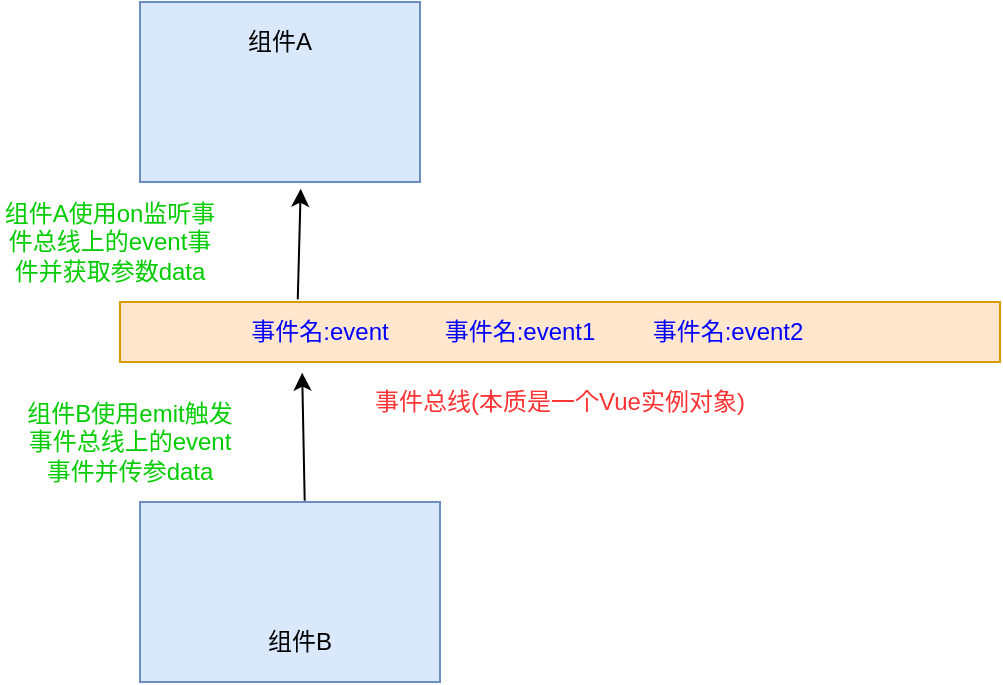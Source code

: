 <mxfile>
    <diagram id="UpIqv25wT1FuF9Fo390F" name="第 1 页">
        <mxGraphModel dx="515" dy="440" grid="1" gridSize="10" guides="1" tooltips="1" connect="1" arrows="1" fold="1" page="1" pageScale="1" pageWidth="827" pageHeight="1169" math="0" shadow="0">
            <root>
                <mxCell id="0"/>
                <mxCell id="1" parent="0"/>
                <mxCell id="2" value="" style="rounded=0;whiteSpace=wrap;html=1;fillColor=#ffe6cc;strokeColor=#d79b00;" vertex="1" parent="1">
                    <mxGeometry x="70" y="170" width="440" height="30" as="geometry"/>
                </mxCell>
                <mxCell id="3" value="事件总线(本质是一个Vue实例对象)" style="text;html=1;strokeColor=none;fillColor=none;align=center;verticalAlign=middle;whiteSpace=wrap;rounded=0;fontColor=#FF3333;" vertex="1" parent="1">
                    <mxGeometry x="175" y="210" width="230" height="20" as="geometry"/>
                </mxCell>
                <mxCell id="4" value="" style="rounded=0;whiteSpace=wrap;html=1;fillColor=#dae8fc;strokeColor=#6c8ebf;" vertex="1" parent="1">
                    <mxGeometry x="80" y="20" width="140" height="90" as="geometry"/>
                </mxCell>
                <mxCell id="5" value="" style="rounded=0;whiteSpace=wrap;html=1;fillColor=#dae8fc;strokeColor=#6c8ebf;" vertex="1" parent="1">
                    <mxGeometry x="80" y="270" width="150" height="90" as="geometry"/>
                </mxCell>
                <mxCell id="6" value="组件A" style="text;html=1;strokeColor=none;fillColor=none;align=center;verticalAlign=middle;whiteSpace=wrap;rounded=0;" vertex="1" parent="1">
                    <mxGeometry x="130" y="30" width="40" height="20" as="geometry"/>
                </mxCell>
                <mxCell id="7" value="组件B" style="text;html=1;strokeColor=none;fillColor=none;align=center;verticalAlign=middle;whiteSpace=wrap;rounded=0;" vertex="1" parent="1">
                    <mxGeometry x="140" y="330" width="40" height="20" as="geometry"/>
                </mxCell>
                <mxCell id="8" value="" style="endArrow=classic;html=1;fontColor=#FF3333;entryX=0.207;entryY=1.178;entryDx=0;entryDy=0;entryPerimeter=0;exitX=0.549;exitY=-0.007;exitDx=0;exitDy=0;exitPerimeter=0;" edge="1" parent="1" source="5" target="2">
                    <mxGeometry width="50" height="50" relative="1" as="geometry">
                        <mxPoint x="155" y="270" as="sourcePoint"/>
                        <mxPoint x="280" y="200" as="targetPoint"/>
                    </mxGeometry>
                </mxCell>
                <mxCell id="9" value="" style="endArrow=classic;html=1;fontColor=#FF3333;entryX=0.574;entryY=1.037;entryDx=0;entryDy=0;entryPerimeter=0;exitX=0.202;exitY=-0.044;exitDx=0;exitDy=0;exitPerimeter=0;" edge="1" parent="1" source="2" target="4">
                    <mxGeometry width="50" height="50" relative="1" as="geometry">
                        <mxPoint x="230" y="250" as="sourcePoint"/>
                        <mxPoint x="280" y="200" as="targetPoint"/>
                    </mxGeometry>
                </mxCell>
                <mxCell id="10" value="组件B使用emit触发事件总线上的event事件并传参data" style="text;html=1;strokeColor=none;fillColor=none;align=center;verticalAlign=middle;whiteSpace=wrap;rounded=0;fontColor=#00CC00;" vertex="1" parent="1">
                    <mxGeometry x="20" y="210" width="110" height="60" as="geometry"/>
                </mxCell>
                <mxCell id="11" value="事件名:event" style="text;html=1;strokeColor=none;fillColor=none;align=center;verticalAlign=middle;whiteSpace=wrap;rounded=0;fontColor=#0000FF;" vertex="1" parent="1">
                    <mxGeometry x="130" y="175" width="80" height="20" as="geometry"/>
                </mxCell>
                <mxCell id="12" value="组件A使用on监听事件总线上的event事件并获取参数data" style="text;html=1;strokeColor=none;fillColor=none;align=center;verticalAlign=middle;whiteSpace=wrap;rounded=0;fontColor=#00CC00;" vertex="1" parent="1">
                    <mxGeometry x="10" y="110" width="110" height="60" as="geometry"/>
                </mxCell>
                <mxCell id="13" value="事件名:event1" style="text;html=1;strokeColor=none;fillColor=none;align=center;verticalAlign=middle;whiteSpace=wrap;rounded=0;fontColor=#0000FF;" vertex="1" parent="1">
                    <mxGeometry x="230" y="175" width="80" height="20" as="geometry"/>
                </mxCell>
                <mxCell id="15" value="事件名:event2" style="text;html=1;strokeColor=none;fillColor=none;align=center;verticalAlign=middle;whiteSpace=wrap;rounded=0;fontColor=#0000FF;" vertex="1" parent="1">
                    <mxGeometry x="334" y="175" width="80" height="20" as="geometry"/>
                </mxCell>
            </root>
        </mxGraphModel>
    </diagram>
</mxfile>